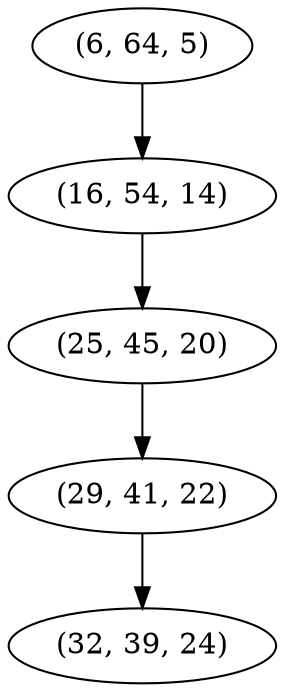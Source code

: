 digraph tree {
    "(6, 64, 5)";
    "(16, 54, 14)";
    "(25, 45, 20)";
    "(29, 41, 22)";
    "(32, 39, 24)";
    "(6, 64, 5)" -> "(16, 54, 14)";
    "(16, 54, 14)" -> "(25, 45, 20)";
    "(25, 45, 20)" -> "(29, 41, 22)";
    "(29, 41, 22)" -> "(32, 39, 24)";
}
